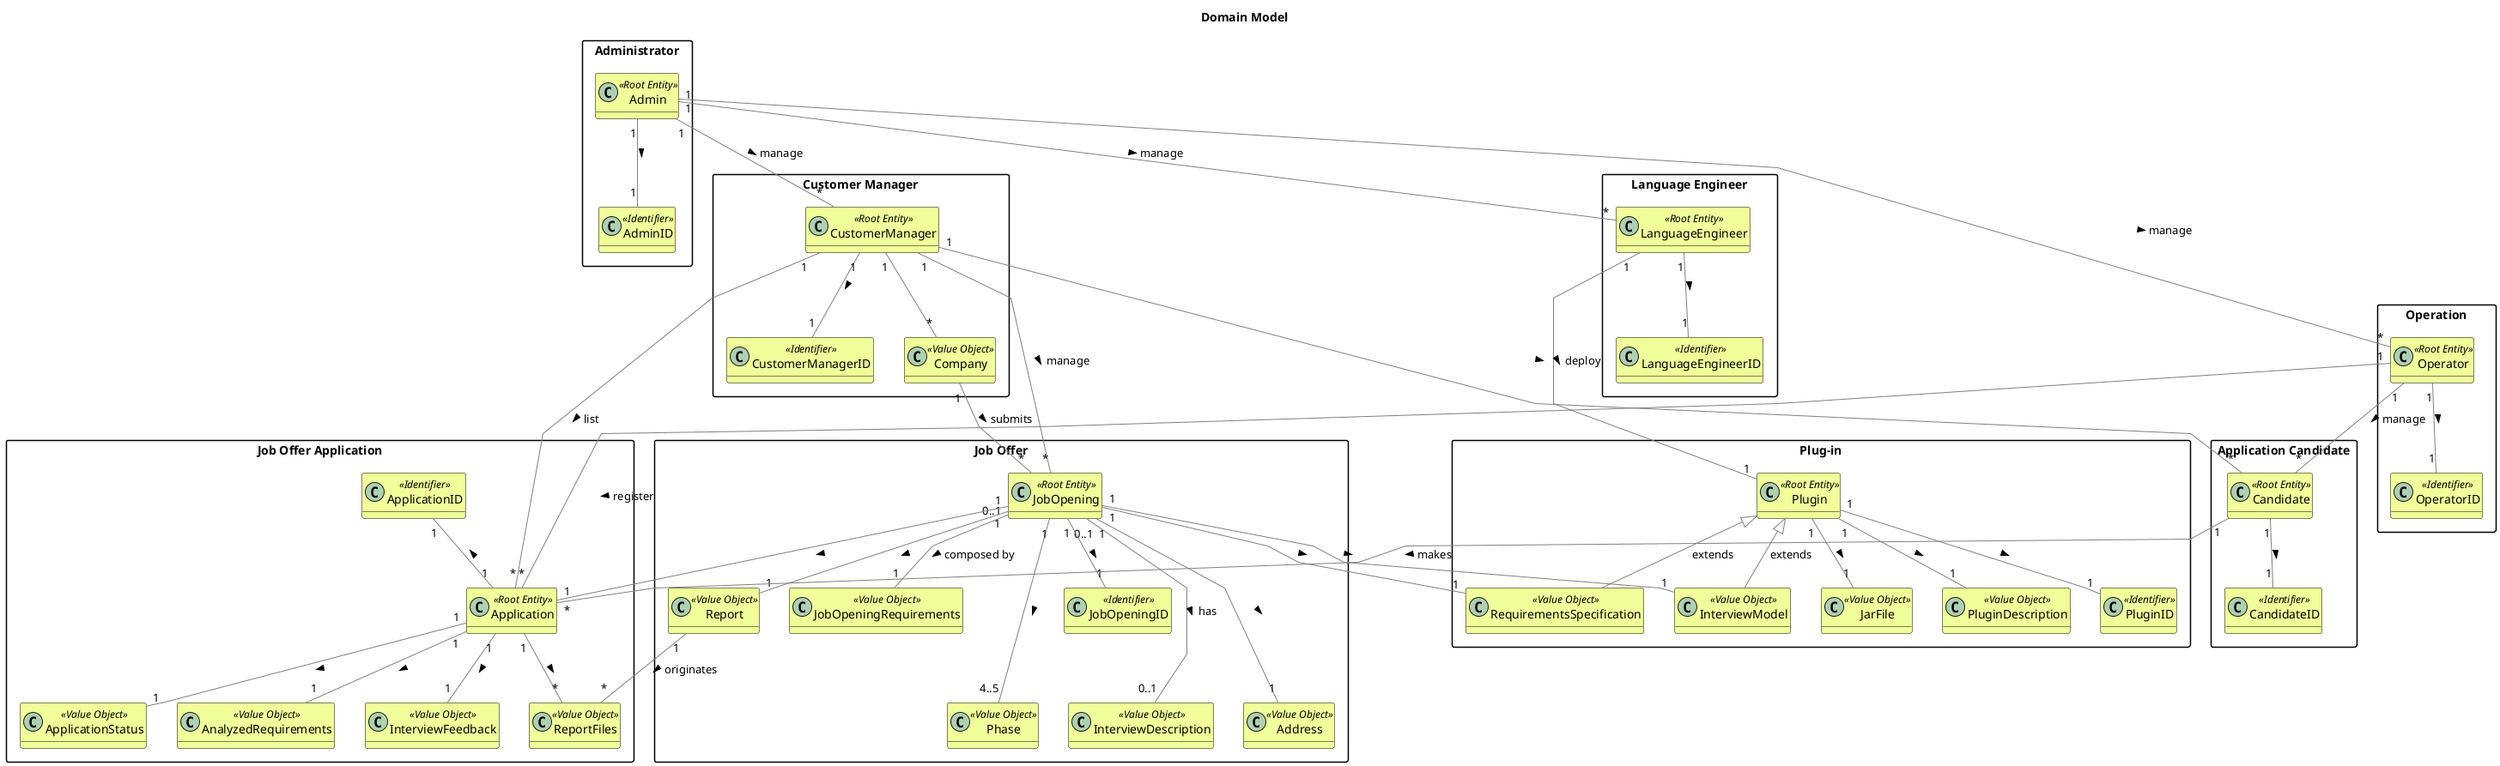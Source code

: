 

@startuml

skinparam monochrome false
skinparam packageStyle rectangle
skinparam shadowing false
skinparam linetype polyline

top to bottom direction

skinparam classAttributeIconSize 0

skinparam class {
    LifeLineBorderColor DarkBlue
    LifeLineBackgroundColor APPLICATION
    BackgroundColor #F0FF99
    ArrowColor grey
    BorderColor black
}

skinparam card {
    LifeLineBorderColor Green
    LifeLineBackgroundColor APPLICATION
    BackgroundColor #F0FFDD
    ArrowColor DarkGrey
    BorderColor Black
}


hide methods

title Domain Model



skinparam packageStyle rectangle




package "Job Offer" {

class Phase <<Value Object>>
class JobOpeningRequirements <<Value Object>>
class InterviewDescription <<Value Object>>
class JobOpening <<Root Entity>>
class JobOpeningID <<Identifier>>
class Report <<Value Object>>
class Address <<Value Object>>

}

package "Plug-in" {
class Plugin <<Root Entity>>
class JarFile <<Value Object>>
class PluginDescription <<Value Object>>
class PluginID <<Identifier>>
class InterviewModel <<Value Object>>
class RequirementsSpecification <<Value Object>>
}

package "Job Offer Application" {

class Application <<Root Entity>>
class ApplicationID <<Identifier>>
class ApplicationStatus <<Value Object>>
class AnalyzedRequirements <<Value Object>>
class InterviewFeedback <<Value Object>>
class ReportFiles <<Value Object>>

}

package "Customer Manager" {

class CustomerManager <<Root Entity>>
class CustomerManagerID <<Identifier>>
class Company <<Value Object>>

}

package "Language Engineer"{
class LanguageEngineer <<Root Entity>>
class LanguageEngineerID <<Identifier>>
}

package "Application Candidate" {

class Candidate <<Root Entity>>
class CandidateID <<Identifier>>

}

package "Operation"{
class Operator <<Root Entity>>
class OperatorID <<Identifier>>
}



package "Administrator"{

class Admin <<Root Entity>>
class AdminID <<Identifier>>


}



CustomerManager "1" -- "*" Company


CustomerManager "1" -- "*" JobOpening : manage >


Company "1" -- "*" JobOpening : submits >

JobOpening "1" --- "4..5" Phase :  >
JobOpening "0..1" -- "1" JobOpeningRequirements : composed by >
JobOpening "0..1" --- "0..1" InterviewDescription : has >
JobOpening "1" -- "1" Report : >
JobOpening "1" --- "1" Address :  >
JobOpening "1" -- "1" JobOpeningID : >
JobOpening "1" -- "1" Application : >



Report "1" -- "*" ReportFiles : originates >

Application "1" -- "1" InterviewFeedback :  >
Application "1" -- "1" AnalyzedRequirements :  >
Application "1" -- "1" ApplicationStatus : >
Application "1" -- "*" ReportFiles : >
ApplicationID "1" -- "1" Application : <


CustomerManager "1" -- "1" CustomerManagerID :  >
LanguageEngineer "1" -- "1" LanguageEngineerID :  >





Candidate "1" -- "*" Application : makes >
Candidate "1" -- "1" CandidateID :  >

Admin "1" -- "1" AdminID :  >
Admin "1" -- "*" CustomerManager : manage >

Operator "1" -- "1" OperatorID :  >
Admin "1" -- "*" Operator : manage >


Admin "1" -- "*" LanguageEngineer : manage >


Plugin "1" -- "1" PluginDescription :  >
Plugin "1" -- "1" JarFile :  >
Plugin "1" -- "1" PluginID :  >

Plugin <|-- InterviewModel : extends
Plugin <|-- RequirementsSpecification : extends

JobOpening "1" -- "1" InterviewModel : >
JobOpening "1" -- "1" RequirementsSpecification : >

LanguageEngineer "1" -- "1" Plugin : deploy >

Operator "1" -- "*" Candidate : manage >

Operator "1" -- "*" Application : register >

CustomerManager "1" -- "*" Application : list >

CustomerManager "1" -- "*" Candidate :  >

@enduml